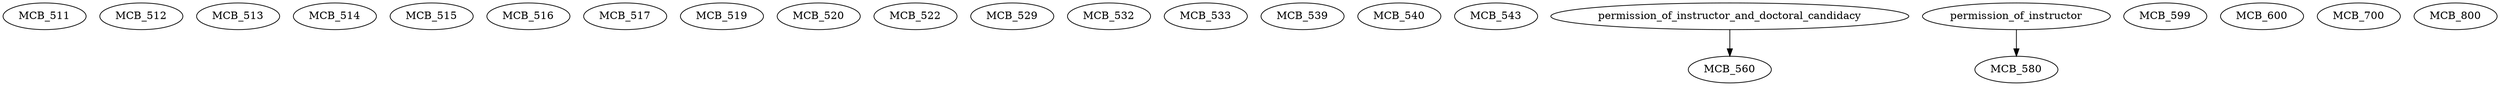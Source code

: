 digraph G {
    MCB_511;
    MCB_512;
    MCB_513;
    MCB_514;
    MCB_515;
    MCB_516;
    MCB_517;
    MCB_519;
    MCB_520;
    MCB_522;
    MCB_529;
    MCB_532;
    MCB_533;
    MCB_539;
    MCB_540;
    MCB_543;
    edge [color=black];
    permission_of_instructor_and_doctoral_candidacy -> MCB_560;
    edge [color=black];
    permission_of_instructor -> MCB_580;
    MCB_599;
    MCB_600;
    MCB_700;
    MCB_800;
}
